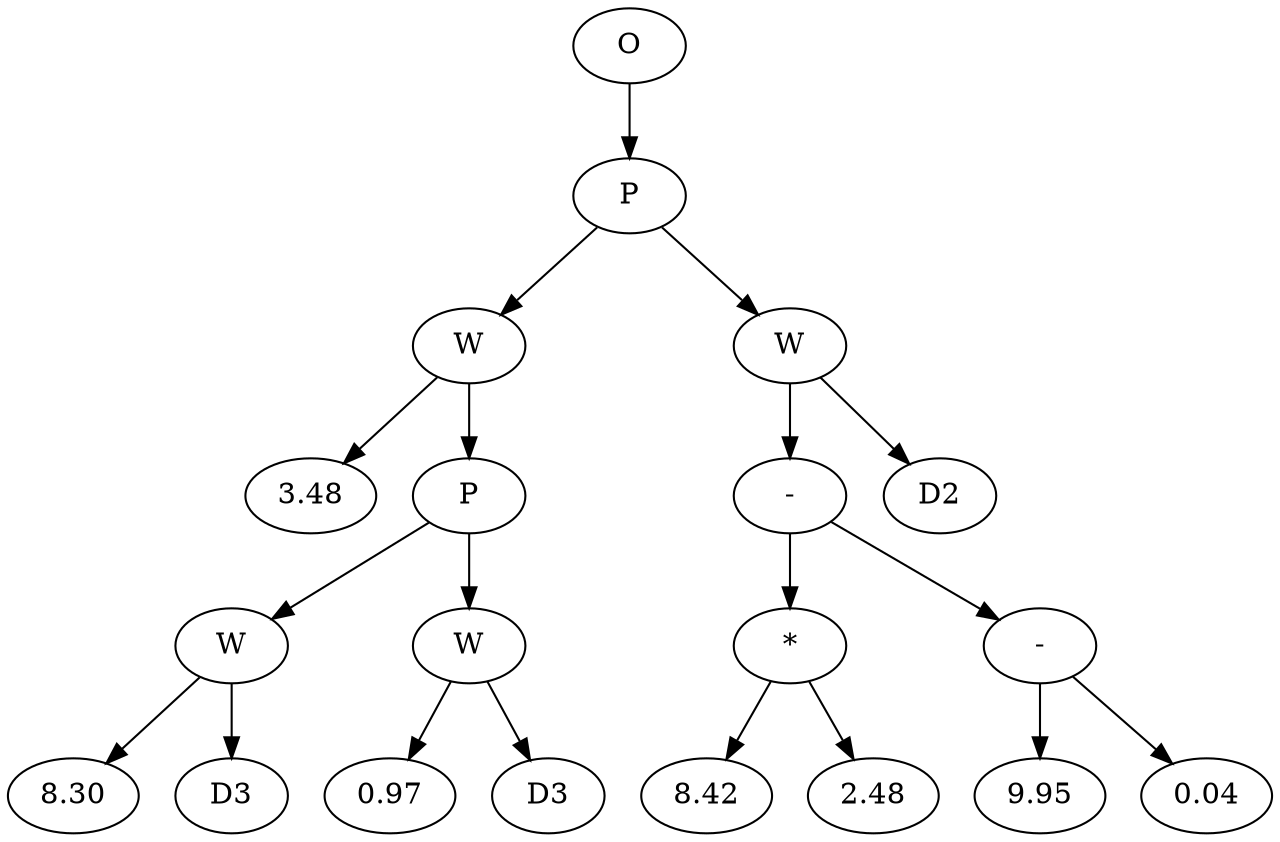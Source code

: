 // Tree
digraph {
	7636410 [label=O]
	7636411 [label=P]
	7636410 -> 7636411
	7636412 [label=W]
	7636411 -> 7636412
	7636413 [label=3.48]
	7636412 -> 7636413
	7636414 [label=P]
	7636412 -> 7636414
	7636415 [label=W]
	7636414 -> 7636415
	7636416 [label=8.30]
	7636415 -> 7636416
	7636417 [label=D3]
	7636415 -> 7636417
	7636418 [label=W]
	7636414 -> 7636418
	7636419 [label=0.97]
	7636418 -> 7636419
	7636420 [label=D3]
	7636418 -> 7636420
	7636421 [label=W]
	7636411 -> 7636421
	7636422 [label="-"]
	7636421 -> 7636422
	7636423 [label="*"]
	7636422 -> 7636423
	7636424 [label=8.42]
	7636423 -> 7636424
	7636425 [label=2.48]
	7636423 -> 7636425
	7636426 [label="-"]
	7636422 -> 7636426
	7636427 [label=9.95]
	7636426 -> 7636427
	7636428 [label=0.04]
	7636426 -> 7636428
	7636429 [label=D2]
	7636421 -> 7636429
}
